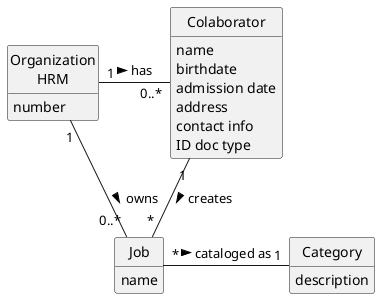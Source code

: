 @startuml
skinparam monochrome true
skinparam packageStyle rectangle
skinparam shadowing false

'left to right direction

skinparam classAttributeIconSize 0

hide circle
hide methods

'title Domain Model

'class Platform {
'  -description
'}

class Organization\nHRM {
    number
}

class Job {
    name


}

class Category {
    description
}

class Colaborator {
    name
    birthdate
    admission date
    address
    contact info
    ID doc type
}

'class User {
'    name
'    email
'    password
'}

'Platform "1" -- "*" Organization : has registered >
'Platform "1" -- "*" Category : defines >
Organization\nHRM "1" - "0..*" Colaborator : has >
Organization\nHRM "1" - "0..*" Job: owns >
'Task "*" -- "1" Employee: created by >
Colaborator "1" -- "*" Job : creates >
'Employee "0..1" -- "1" User: acts as >
Job "*" - "1" Category: cataloged as >
@enduml